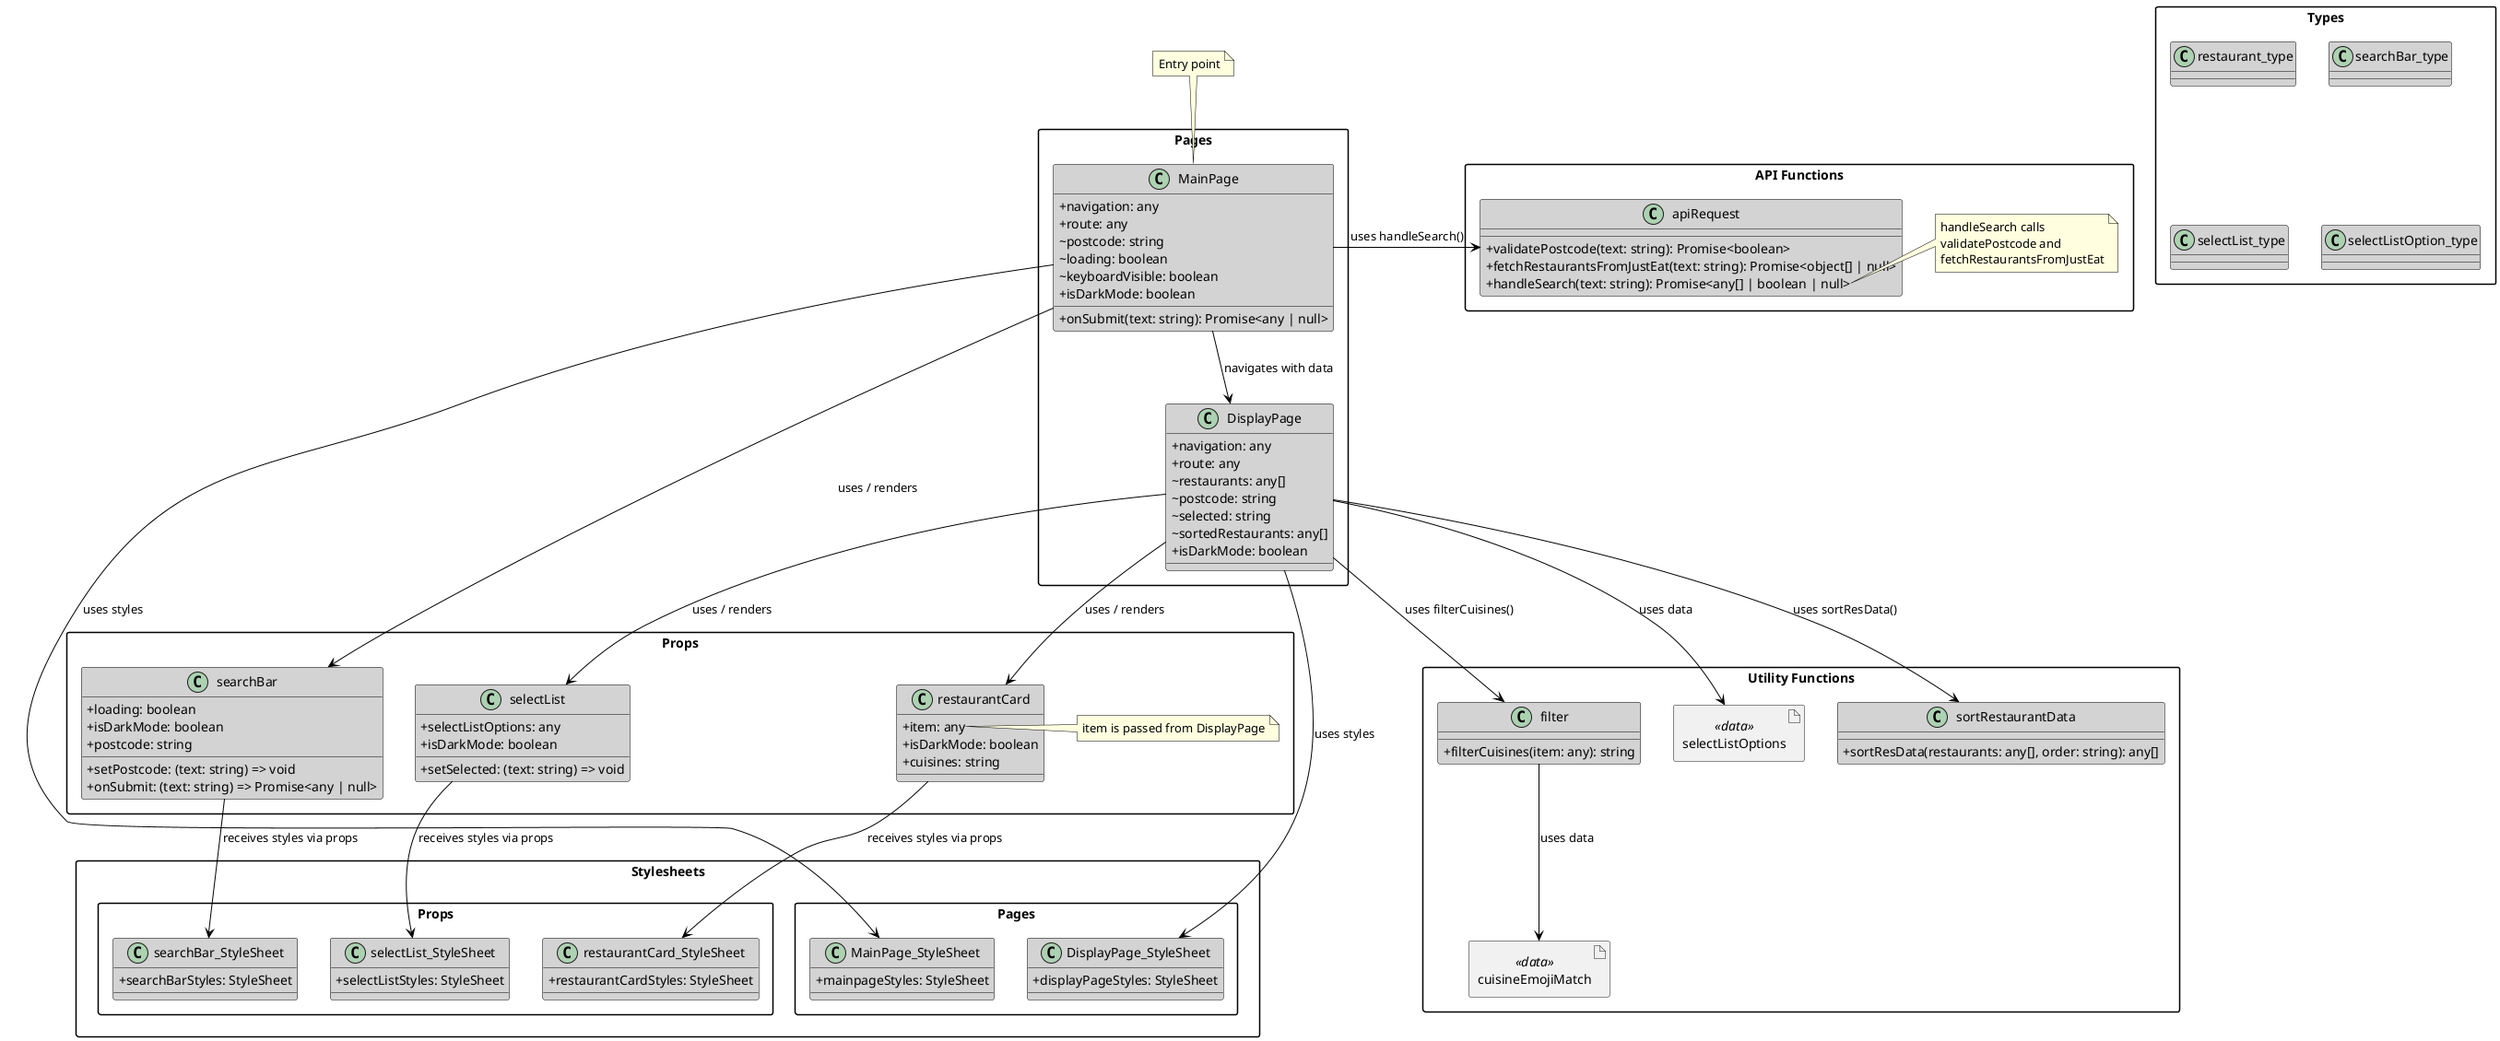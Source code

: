 @startuml
allowmixing
skinparam classAttributeIconSize 0
skinparam packageStyle rectangle
skinparam defaultFontName Arial


skinparam class {
    BackgroundColor LightGray
    ArrowColor Black
    BorderColor Black
}
skinparam note {
    BackgroundColor LightYellow
    BorderColor Black
}


package "Pages" {
    class MainPage {
        + navigation: any
        + route: any
        ~ postcode: string
        ~ loading: boolean
        ~ keyboardVisible: boolean
        + isDarkMode: boolean
        + onSubmit(text: string): Promise<any | null>
    }

    class DisplayPage {
        + navigation: any
        + route: any
        ~ restaurants: any[]
        ~ postcode: string
        ~ selected: string
        ~ sortedRestaurants: any[]
        + isDarkMode: boolean
    }
}

package "Stylesheets" {
    package "Pages" {
        class MainPage_StyleSheet {
            + mainpageStyles: StyleSheet
        }

        class DisplayPage_StyleSheet {
            + displayPageStyles: StyleSheet
        }
    }

    package "Props" {
        class searchBar_StyleSheet {
            + searchBarStyles: StyleSheet
        }

        class restaurantCard_StyleSheet {
            + restaurantCardStyles: StyleSheet
        }

        class selectList_StyleSheet {
            + selectListStyles: StyleSheet
        }
    }
}

package "Props" {
    class searchBar {
        + setPostcode: (text: string) => void
        + loading: boolean
        + onSubmit: (text: string) => Promise<any | null>
        + isDarkMode: boolean
        + postcode: string
    }

    class restaurantCard {
        + item: any
        + isDarkMode: boolean
        + cuisines: string
    }

    note right of restaurantCard::item
        item is passed from DisplayPage
    end note

    class selectList {
        + setSelected: (text: string) => void
        + selectListOptions: any
        + isDarkMode: boolean
    }

    note right of selectList::data
        data is passed from DisplayPage
    end note
}

package "Types" {
    class restaurant_type
    class searchBar_type
    class selectList_type
    class selectListOption_type
}

package "API Functions" {
    class apiRequest {
        + validatePostcode(text: string): Promise<boolean>
        + fetchRestaurantsFromJustEat(text: string): Promise<object[] | null>
        + handleSearch(text: string): Promise<any[] | boolean | null>
    }

    note right of apiRequest::handleSearch
        handleSearch calls
        validatePostcode and
        fetchRestaurantsFromJustEat
    end note
}


package "Utility Functions" {
    class filter {
        + filterCuisines(item: any): string
    }

    class sortRestaurantData {
        + sortResData(restaurants: any[], order: string): any[]
    }

    artifact cuisineEmojiMatch <<data>>
    artifact selectListOptions <<data>>
}




note "Entry point" as EntryPoint
EntryPoint -down-> MainPage


MainPage -right-> apiRequest : uses handleSearch()
MainPage -down-> searchBar : uses / renders
MainPage -right-> MainPage_StyleSheet : uses styles
MainPage --> DisplayPage : navigates with data

DisplayPage -down-> restaurantCard : uses / renders
DisplayPage -down-> selectList : uses / renders
DisplayPage -down-> selectListOptions : uses data
DisplayPage -right-> sortRestaurantData : uses sortResData()
DisplayPage -down-> filter : uses filterCuisines()
DisplayPage -right-> DisplayPage_StyleSheet : uses styles

searchBar -down-> searchBar_StyleSheet : receives styles via props
selectList -down-> selectList_StyleSheet : receives styles via props
restaurantCard -down-> restaurantCard_StyleSheet : receives styles via props
filter -down-> cuisineEmojiMatch : uses data

@enduml
